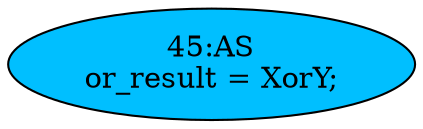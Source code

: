 strict digraph "" {
	node [label="\N"];
	"45:AS"	 [ast="<pyverilog.vparser.ast.Assign object at 0x7f80dd7998d0>",
		def_var="['or_result']",
		fillcolor=deepskyblue,
		label="45:AS
or_result = XorY;",
		statements="[]",
		style=filled,
		typ=Assign,
		use_var="['XorY']"];
}
